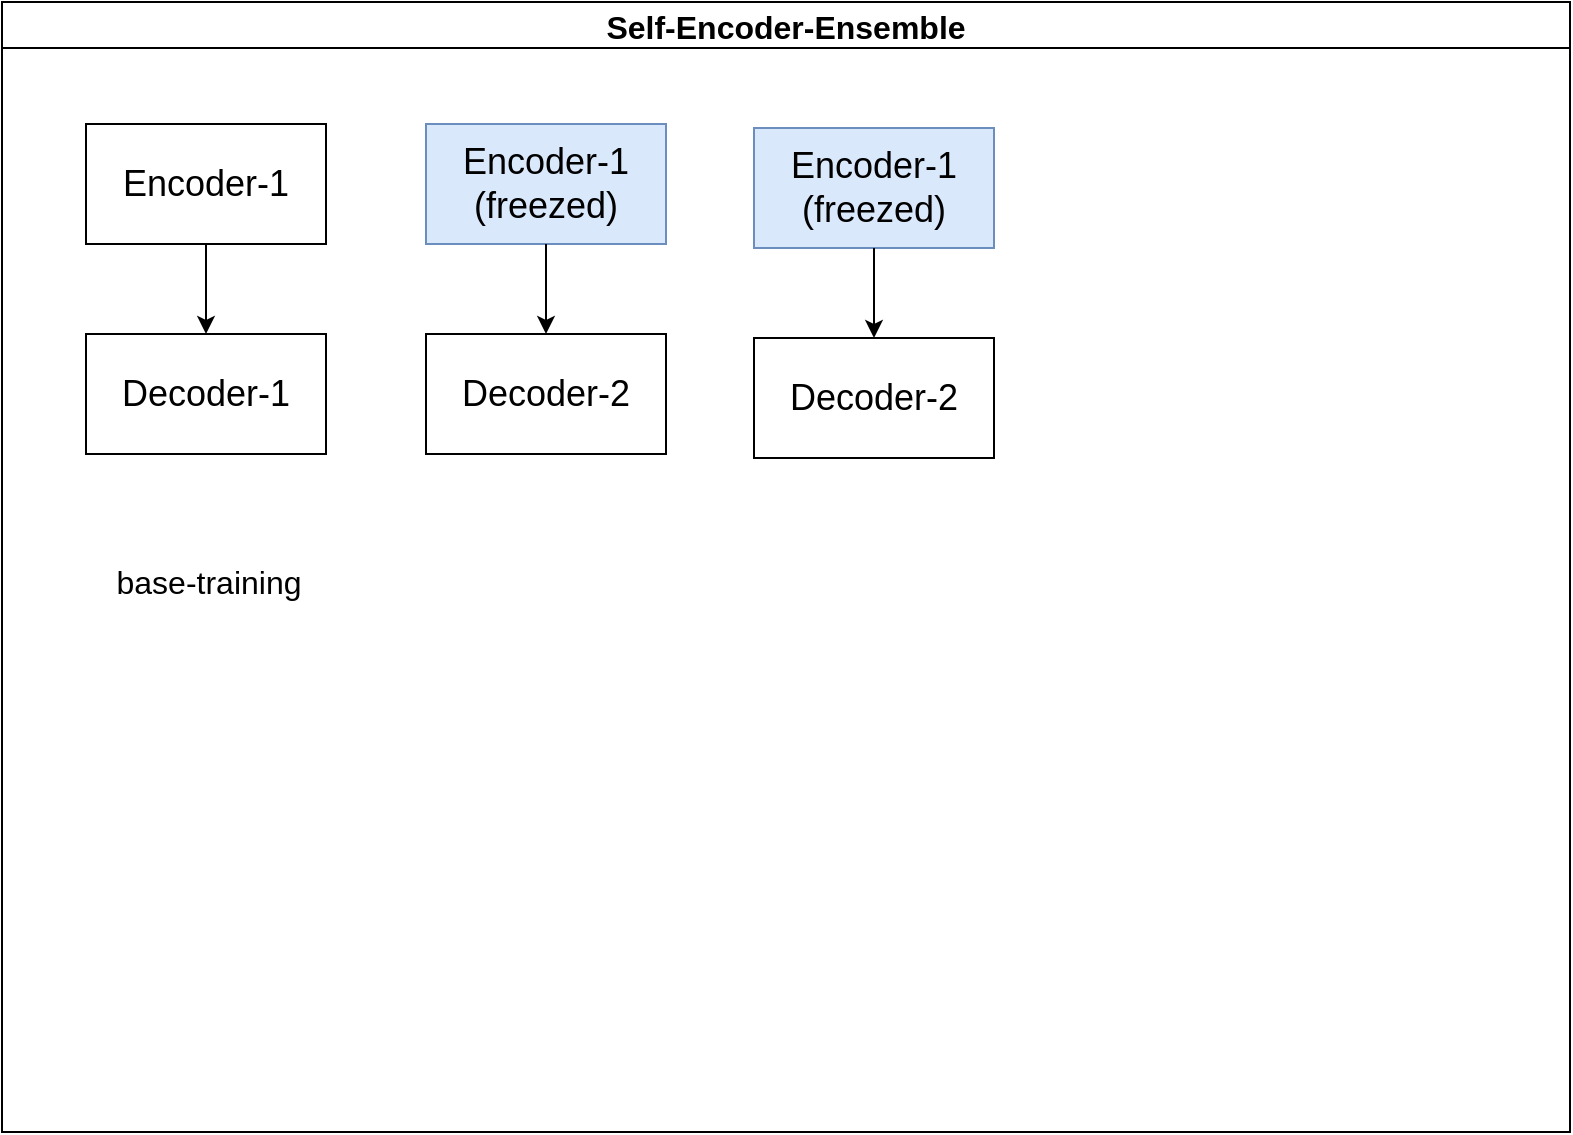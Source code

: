 <mxfile version="20.0.4" type="github">
  <diagram id="2L5-YDtV3XKEAHgUbCdK" name="Page-1">
    <mxGraphModel dx="1877" dy="770" grid="0" gridSize="10" guides="1" tooltips="1" connect="1" arrows="1" fold="1" page="0" pageScale="1" pageWidth="827" pageHeight="1169" math="0" shadow="0">
      <root>
        <mxCell id="0" />
        <mxCell id="1" parent="0" />
        <mxCell id="XVawso_l3wqVn8KSK_Ta-1" value="Self-Encoder-Ensemble" style="swimlane;fontSize=16;" vertex="1" parent="1">
          <mxGeometry x="-32" y="93" width="784" height="565" as="geometry" />
        </mxCell>
        <mxCell id="XVawso_l3wqVn8KSK_Ta-7" style="rounded=0;orthogonalLoop=1;jettySize=auto;html=1;exitX=0.5;exitY=1;exitDx=0;exitDy=0;entryX=0.5;entryY=0;entryDx=0;entryDy=0;fontSize=16;" edge="1" parent="XVawso_l3wqVn8KSK_Ta-1" source="XVawso_l3wqVn8KSK_Ta-2" target="XVawso_l3wqVn8KSK_Ta-3">
          <mxGeometry relative="1" as="geometry" />
        </mxCell>
        <mxCell id="XVawso_l3wqVn8KSK_Ta-2" value="&lt;font style=&quot;font-size: 18px;&quot;&gt;Encoder-1&lt;/font&gt;" style="rounded=0;whiteSpace=wrap;html=1;" vertex="1" parent="XVawso_l3wqVn8KSK_Ta-1">
          <mxGeometry x="42" y="61" width="120" height="60" as="geometry" />
        </mxCell>
        <mxCell id="XVawso_l3wqVn8KSK_Ta-3" value="&lt;font style=&quot;font-size: 18px;&quot;&gt;Decoder-1&lt;/font&gt;" style="rounded=0;whiteSpace=wrap;html=1;" vertex="1" parent="XVawso_l3wqVn8KSK_Ta-1">
          <mxGeometry x="42" y="166" width="120" height="60" as="geometry" />
        </mxCell>
        <mxCell id="XVawso_l3wqVn8KSK_Ta-10" value="base-training" style="text;html=1;align=center;verticalAlign=middle;resizable=0;points=[];autosize=1;strokeColor=none;fillColor=none;fontSize=16;" vertex="1" parent="XVawso_l3wqVn8KSK_Ta-1">
          <mxGeometry x="47" y="274" width="111" height="31" as="geometry" />
        </mxCell>
        <mxCell id="XVawso_l3wqVn8KSK_Ta-12" value="&lt;font style=&quot;font-size: 18px;&quot;&gt;Encoder-1&lt;br&gt;(freezed)&lt;br&gt;&lt;/font&gt;" style="rounded=0;whiteSpace=wrap;html=1;fillColor=#dae8fc;strokeColor=#6c8ebf;" vertex="1" parent="XVawso_l3wqVn8KSK_Ta-1">
          <mxGeometry x="212" y="61" width="120" height="60" as="geometry" />
        </mxCell>
        <mxCell id="XVawso_l3wqVn8KSK_Ta-13" value="&lt;font style=&quot;font-size: 18px;&quot;&gt;Decoder-2&lt;/font&gt;" style="rounded=0;whiteSpace=wrap;html=1;" vertex="1" parent="XVawso_l3wqVn8KSK_Ta-1">
          <mxGeometry x="212" y="166" width="120" height="60" as="geometry" />
        </mxCell>
        <mxCell id="XVawso_l3wqVn8KSK_Ta-11" style="rounded=0;orthogonalLoop=1;jettySize=auto;html=1;exitX=0.5;exitY=1;exitDx=0;exitDy=0;entryX=0.5;entryY=0;entryDx=0;entryDy=0;fontSize=16;" edge="1" parent="XVawso_l3wqVn8KSK_Ta-1" source="XVawso_l3wqVn8KSK_Ta-12" target="XVawso_l3wqVn8KSK_Ta-13">
          <mxGeometry relative="1" as="geometry" />
        </mxCell>
        <mxCell id="XVawso_l3wqVn8KSK_Ta-14" value="&lt;font style=&quot;font-size: 18px;&quot;&gt;Encoder-1&lt;br&gt;(freezed)&lt;br&gt;&lt;/font&gt;" style="rounded=0;whiteSpace=wrap;html=1;fillColor=#dae8fc;strokeColor=#6c8ebf;" vertex="1" parent="XVawso_l3wqVn8KSK_Ta-1">
          <mxGeometry x="376" y="63" width="120" height="60" as="geometry" />
        </mxCell>
        <mxCell id="XVawso_l3wqVn8KSK_Ta-15" value="&lt;font style=&quot;font-size: 18px;&quot;&gt;Decoder-2&lt;/font&gt;" style="rounded=0;whiteSpace=wrap;html=1;" vertex="1" parent="XVawso_l3wqVn8KSK_Ta-1">
          <mxGeometry x="376" y="168" width="120" height="60" as="geometry" />
        </mxCell>
        <mxCell id="XVawso_l3wqVn8KSK_Ta-16" style="rounded=0;orthogonalLoop=1;jettySize=auto;html=1;exitX=0.5;exitY=1;exitDx=0;exitDy=0;entryX=0.5;entryY=0;entryDx=0;entryDy=0;fontSize=16;" edge="1" parent="XVawso_l3wqVn8KSK_Ta-1" source="XVawso_l3wqVn8KSK_Ta-14" target="XVawso_l3wqVn8KSK_Ta-15">
          <mxGeometry relative="1" as="geometry" />
        </mxCell>
      </root>
    </mxGraphModel>
  </diagram>
</mxfile>
